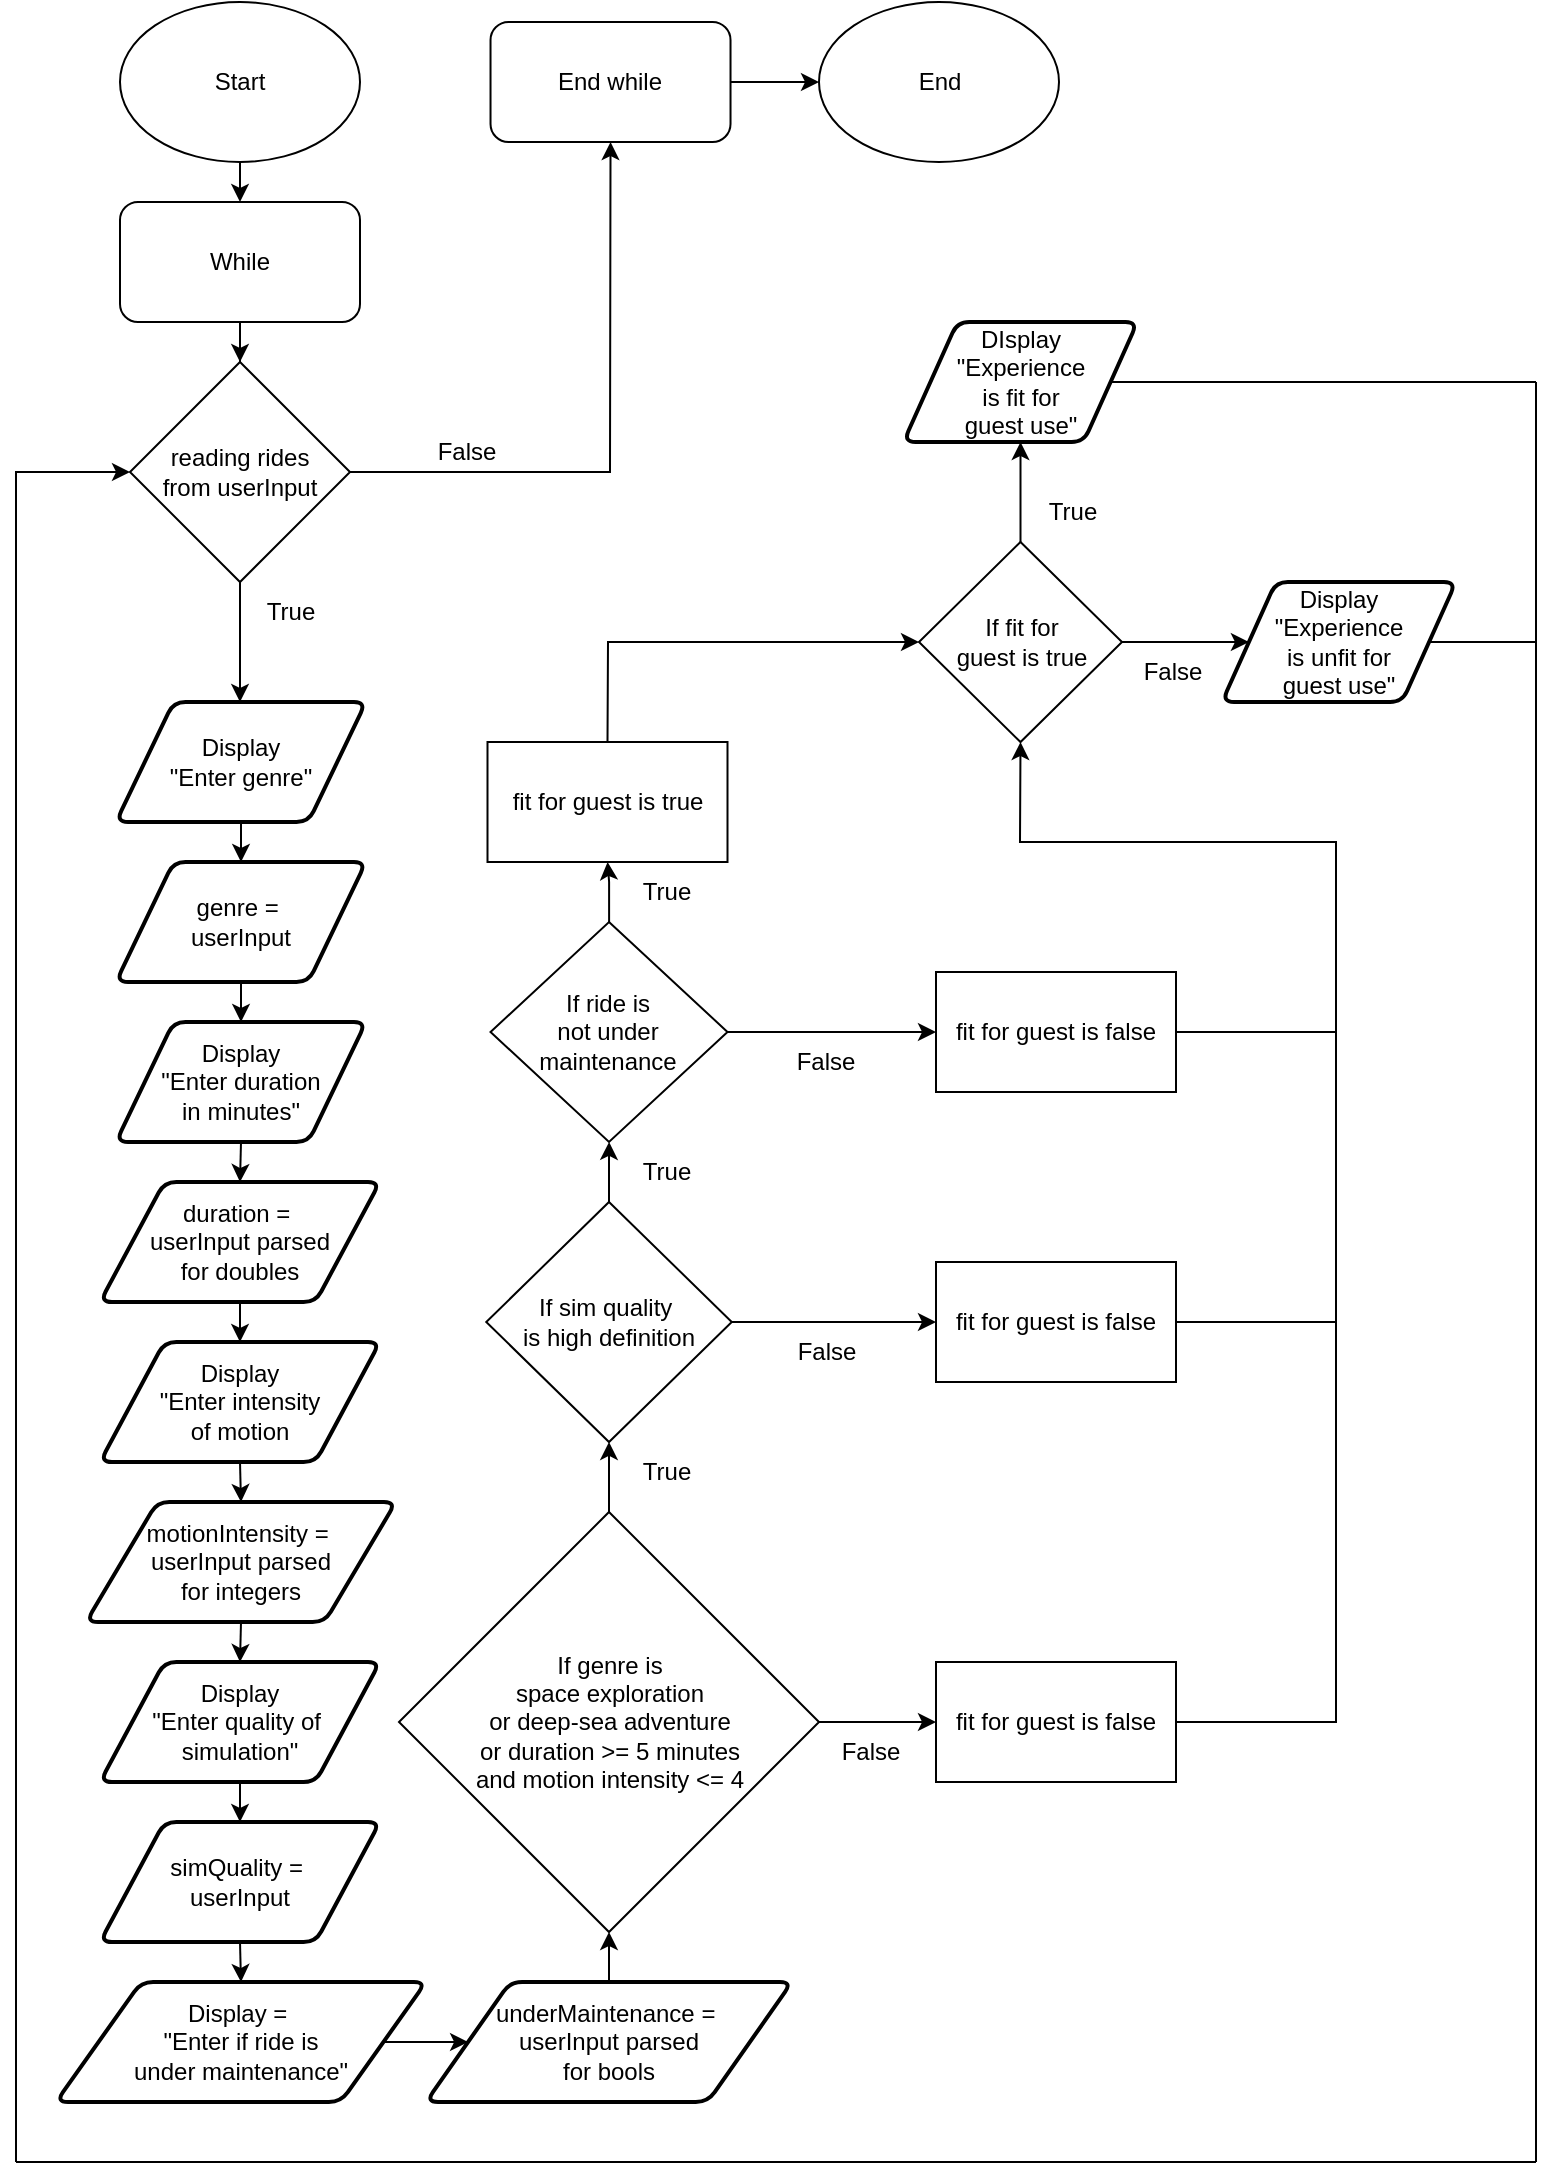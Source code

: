 <mxfile version="23.0.2" type="device">
  <diagram name="Page-1" id="DltFXYaRLbcIovbdO_U5">
    <mxGraphModel dx="1032" dy="1187" grid="1" gridSize="10" guides="1" tooltips="1" connect="1" arrows="1" fold="1" page="1" pageScale="1" pageWidth="850" pageHeight="1100" math="0" shadow="0">
      <root>
        <mxCell id="0" />
        <mxCell id="1" parent="0" />
        <mxCell id="uM5fp7qaklXQpzuL0AsU-1" value="Start" style="ellipse;whiteSpace=wrap;html=1;" vertex="1" parent="1">
          <mxGeometry x="92" width="120" height="80" as="geometry" />
        </mxCell>
        <mxCell id="uM5fp7qaklXQpzuL0AsU-4" value="" style="edgeStyle=orthogonalEdgeStyle;rounded=0;orthogonalLoop=1;jettySize=auto;html=1;" edge="1" parent="1" source="uM5fp7qaklXQpzuL0AsU-2" target="uM5fp7qaklXQpzuL0AsU-3">
          <mxGeometry relative="1" as="geometry" />
        </mxCell>
        <mxCell id="uM5fp7qaklXQpzuL0AsU-2" value="While" style="rounded=1;whiteSpace=wrap;html=1;" vertex="1" parent="1">
          <mxGeometry x="92" y="100" width="120" height="60" as="geometry" />
        </mxCell>
        <mxCell id="uM5fp7qaklXQpzuL0AsU-3" value="reading rides&lt;br&gt;from userInput" style="rhombus;whiteSpace=wrap;html=1;" vertex="1" parent="1">
          <mxGeometry x="97" y="180" width="110" height="110" as="geometry" />
        </mxCell>
        <mxCell id="uM5fp7qaklXQpzuL0AsU-6" value="" style="endArrow=classic;html=1;rounded=0;exitX=0.5;exitY=1;exitDx=0;exitDy=0;entryX=0.5;entryY=0;entryDx=0;entryDy=0;" edge="1" parent="1" target="uM5fp7qaklXQpzuL0AsU-2">
          <mxGeometry width="50" height="50" relative="1" as="geometry">
            <mxPoint x="152" y="80" as="sourcePoint" />
            <mxPoint x="177" y="550" as="targetPoint" />
          </mxGeometry>
        </mxCell>
        <mxCell id="uM5fp7qaklXQpzuL0AsU-7" value="" style="endArrow=classic;html=1;rounded=0;exitX=0.5;exitY=1;exitDx=0;exitDy=0;" edge="1" parent="1" source="uM5fp7qaklXQpzuL0AsU-3">
          <mxGeometry width="50" height="50" relative="1" as="geometry">
            <mxPoint x="127" y="600" as="sourcePoint" />
            <mxPoint x="152" y="350" as="targetPoint" />
          </mxGeometry>
        </mxCell>
        <mxCell id="uM5fp7qaklXQpzuL0AsU-8" value="True" style="text;html=1;align=center;verticalAlign=middle;resizable=0;points=[];autosize=1;strokeColor=none;fillColor=none;" vertex="1" parent="1">
          <mxGeometry x="152" y="290" width="50" height="30" as="geometry" />
        </mxCell>
        <mxCell id="uM5fp7qaklXQpzuL0AsU-9" value="" style="endArrow=classic;html=1;rounded=0;exitX=1;exitY=0.5;exitDx=0;exitDy=0;entryX=0.5;entryY=1;entryDx=0;entryDy=0;" edge="1" parent="1" source="uM5fp7qaklXQpzuL0AsU-3" target="uM5fp7qaklXQpzuL0AsU-72">
          <mxGeometry width="50" height="50" relative="1" as="geometry">
            <mxPoint x="297" y="260" as="sourcePoint" />
            <mxPoint x="320" y="100" as="targetPoint" />
            <Array as="points">
              <mxPoint x="337" y="235" />
            </Array>
          </mxGeometry>
        </mxCell>
        <mxCell id="uM5fp7qaklXQpzuL0AsU-10" value="False" style="text;html=1;align=center;verticalAlign=middle;resizable=0;points=[];autosize=1;strokeColor=none;fillColor=none;" vertex="1" parent="1">
          <mxGeometry x="240" y="210" width="50" height="30" as="geometry" />
        </mxCell>
        <mxCell id="uM5fp7qaklXQpzuL0AsU-12" value="Display&lt;br&gt;&quot;Enter genre&quot;" style="shape=parallelogram;html=1;strokeWidth=2;perimeter=parallelogramPerimeter;whiteSpace=wrap;rounded=1;arcSize=12;size=0.23;" vertex="1" parent="1">
          <mxGeometry x="90" y="350" width="125" height="60" as="geometry" />
        </mxCell>
        <mxCell id="uM5fp7qaklXQpzuL0AsU-13" value="genre =&amp;nbsp;&lt;br&gt;userInput" style="shape=parallelogram;html=1;strokeWidth=2;perimeter=parallelogramPerimeter;whiteSpace=wrap;rounded=1;arcSize=12;size=0.23;" vertex="1" parent="1">
          <mxGeometry x="90" y="430" width="125" height="60" as="geometry" />
        </mxCell>
        <mxCell id="uM5fp7qaklXQpzuL0AsU-14" value="Display&lt;br&gt;&quot;Enter duration&lt;br&gt;in minutes&quot;" style="shape=parallelogram;html=1;strokeWidth=2;perimeter=parallelogramPerimeter;whiteSpace=wrap;rounded=1;arcSize=12;size=0.23;" vertex="1" parent="1">
          <mxGeometry x="90" y="510" width="125" height="60" as="geometry" />
        </mxCell>
        <mxCell id="uM5fp7qaklXQpzuL0AsU-15" value="duration =&amp;nbsp;&lt;br&gt;userInput parsed&lt;br&gt;for doubles" style="shape=parallelogram;html=1;strokeWidth=2;perimeter=parallelogramPerimeter;whiteSpace=wrap;rounded=1;arcSize=12;size=0.23;" vertex="1" parent="1">
          <mxGeometry x="82" y="590" width="140" height="60" as="geometry" />
        </mxCell>
        <mxCell id="uM5fp7qaklXQpzuL0AsU-16" value="Display&lt;br&gt;&quot;Enter intensity &lt;br&gt;of motion" style="shape=parallelogram;html=1;strokeWidth=2;perimeter=parallelogramPerimeter;whiteSpace=wrap;rounded=1;arcSize=12;size=0.23;" vertex="1" parent="1">
          <mxGeometry x="82" y="670" width="140" height="60" as="geometry" />
        </mxCell>
        <mxCell id="uM5fp7qaklXQpzuL0AsU-17" value="motionIntensity =&amp;nbsp;&lt;br&gt;userInput parsed&lt;br&gt;for integers" style="shape=parallelogram;html=1;strokeWidth=2;perimeter=parallelogramPerimeter;whiteSpace=wrap;rounded=1;arcSize=12;size=0.23;" vertex="1" parent="1">
          <mxGeometry x="75" y="750" width="155" height="60" as="geometry" />
        </mxCell>
        <mxCell id="uM5fp7qaklXQpzuL0AsU-18" value="Display&lt;br&gt;&quot;Enter quality of&amp;nbsp;&lt;br&gt;simulation&quot;" style="shape=parallelogram;html=1;strokeWidth=2;perimeter=parallelogramPerimeter;whiteSpace=wrap;rounded=1;arcSize=12;size=0.23;" vertex="1" parent="1">
          <mxGeometry x="82" y="830" width="140" height="60" as="geometry" />
        </mxCell>
        <mxCell id="uM5fp7qaklXQpzuL0AsU-19" value="simQuality =&amp;nbsp;&lt;br&gt;userInput" style="shape=parallelogram;html=1;strokeWidth=2;perimeter=parallelogramPerimeter;whiteSpace=wrap;rounded=1;arcSize=12;size=0.23;" vertex="1" parent="1">
          <mxGeometry x="82" y="910" width="140" height="60" as="geometry" />
        </mxCell>
        <mxCell id="uM5fp7qaklXQpzuL0AsU-20" value="Display =&amp;nbsp;&lt;br&gt;&quot;Enter if ride is&lt;br&gt;under maintenance&quot;" style="shape=parallelogram;html=1;strokeWidth=2;perimeter=parallelogramPerimeter;whiteSpace=wrap;rounded=1;arcSize=12;size=0.23;" vertex="1" parent="1">
          <mxGeometry x="60" y="990" width="185" height="60" as="geometry" />
        </mxCell>
        <mxCell id="uM5fp7qaklXQpzuL0AsU-35" value="" style="edgeStyle=orthogonalEdgeStyle;rounded=0;orthogonalLoop=1;jettySize=auto;html=1;" edge="1" parent="1" source="uM5fp7qaklXQpzuL0AsU-21" target="uM5fp7qaklXQpzuL0AsU-34">
          <mxGeometry relative="1" as="geometry" />
        </mxCell>
        <mxCell id="uM5fp7qaklXQpzuL0AsU-21" value="underMaintenance =&amp;nbsp;&lt;br&gt;userInput parsed&lt;br&gt;for bools" style="shape=parallelogram;html=1;strokeWidth=2;perimeter=parallelogramPerimeter;whiteSpace=wrap;rounded=1;arcSize=12;size=0.23;" vertex="1" parent="1">
          <mxGeometry x="245" y="990" width="183" height="60" as="geometry" />
        </mxCell>
        <mxCell id="uM5fp7qaklXQpzuL0AsU-22" value="" style="endArrow=classic;html=1;rounded=0;exitX=0.5;exitY=1;exitDx=0;exitDy=0;entryX=0.5;entryY=0;entryDx=0;entryDy=0;" edge="1" parent="1" source="uM5fp7qaklXQpzuL0AsU-12" target="uM5fp7qaklXQpzuL0AsU-13">
          <mxGeometry width="50" height="50" relative="1" as="geometry">
            <mxPoint x="460" y="600" as="sourcePoint" />
            <mxPoint x="510" y="550" as="targetPoint" />
          </mxGeometry>
        </mxCell>
        <mxCell id="uM5fp7qaklXQpzuL0AsU-23" value="" style="endArrow=classic;html=1;rounded=0;exitX=0.5;exitY=1;exitDx=0;exitDy=0;entryX=0.5;entryY=0;entryDx=0;entryDy=0;" edge="1" parent="1" source="uM5fp7qaklXQpzuL0AsU-13" target="uM5fp7qaklXQpzuL0AsU-14">
          <mxGeometry width="50" height="50" relative="1" as="geometry">
            <mxPoint x="163" y="420" as="sourcePoint" />
            <mxPoint x="163" y="440" as="targetPoint" />
          </mxGeometry>
        </mxCell>
        <mxCell id="uM5fp7qaklXQpzuL0AsU-24" value="" style="endArrow=classic;html=1;rounded=0;exitX=0.5;exitY=1;exitDx=0;exitDy=0;entryX=0.5;entryY=0;entryDx=0;entryDy=0;" edge="1" parent="1" source="uM5fp7qaklXQpzuL0AsU-14" target="uM5fp7qaklXQpzuL0AsU-15">
          <mxGeometry width="50" height="50" relative="1" as="geometry">
            <mxPoint x="173" y="430" as="sourcePoint" />
            <mxPoint x="173" y="450" as="targetPoint" />
          </mxGeometry>
        </mxCell>
        <mxCell id="uM5fp7qaklXQpzuL0AsU-26" value="" style="endArrow=classic;html=1;rounded=0;exitX=0.5;exitY=1;exitDx=0;exitDy=0;entryX=0.5;entryY=0;entryDx=0;entryDy=0;" edge="1" parent="1" source="uM5fp7qaklXQpzuL0AsU-15" target="uM5fp7qaklXQpzuL0AsU-16">
          <mxGeometry width="50" height="50" relative="1" as="geometry">
            <mxPoint x="150" y="660" as="sourcePoint" />
            <mxPoint x="190" y="660" as="targetPoint" />
          </mxGeometry>
        </mxCell>
        <mxCell id="uM5fp7qaklXQpzuL0AsU-28" value="" style="endArrow=classic;html=1;rounded=0;exitX=0.5;exitY=1;exitDx=0;exitDy=0;entryX=0.5;entryY=0;entryDx=0;entryDy=0;" edge="1" parent="1" source="uM5fp7qaklXQpzuL0AsU-16" target="uM5fp7qaklXQpzuL0AsU-17">
          <mxGeometry width="50" height="50" relative="1" as="geometry">
            <mxPoint x="310" y="730" as="sourcePoint" />
            <mxPoint x="310" y="750" as="targetPoint" />
          </mxGeometry>
        </mxCell>
        <mxCell id="uM5fp7qaklXQpzuL0AsU-29" value="" style="endArrow=classic;html=1;rounded=0;exitX=0.5;exitY=1;exitDx=0;exitDy=0;entryX=0.5;entryY=0;entryDx=0;entryDy=0;" edge="1" parent="1" source="uM5fp7qaklXQpzuL0AsU-17" target="uM5fp7qaklXQpzuL0AsU-18">
          <mxGeometry width="50" height="50" relative="1" as="geometry">
            <mxPoint x="300" y="810" as="sourcePoint" />
            <mxPoint x="300" y="830" as="targetPoint" />
          </mxGeometry>
        </mxCell>
        <mxCell id="uM5fp7qaklXQpzuL0AsU-30" value="" style="endArrow=classic;html=1;rounded=0;exitX=0.5;exitY=1;exitDx=0;exitDy=0;entryX=0.5;entryY=0;entryDx=0;entryDy=0;" edge="1" parent="1" source="uM5fp7qaklXQpzuL0AsU-18" target="uM5fp7qaklXQpzuL0AsU-19">
          <mxGeometry width="50" height="50" relative="1" as="geometry">
            <mxPoint x="310" y="890" as="sourcePoint" />
            <mxPoint x="310" y="910" as="targetPoint" />
          </mxGeometry>
        </mxCell>
        <mxCell id="uM5fp7qaklXQpzuL0AsU-31" value="" style="endArrow=classic;html=1;rounded=0;exitX=0.5;exitY=1;exitDx=0;exitDy=0;entryX=0.5;entryY=0;entryDx=0;entryDy=0;" edge="1" parent="1" source="uM5fp7qaklXQpzuL0AsU-19" target="uM5fp7qaklXQpzuL0AsU-20">
          <mxGeometry width="50" height="50" relative="1" as="geometry">
            <mxPoint x="310" y="930" as="sourcePoint" />
            <mxPoint x="310" y="950" as="targetPoint" />
          </mxGeometry>
        </mxCell>
        <mxCell id="uM5fp7qaklXQpzuL0AsU-32" value="" style="endArrow=classic;html=1;rounded=0;exitX=1;exitY=0.5;exitDx=0;exitDy=0;entryX=0;entryY=0.5;entryDx=0;entryDy=0;" edge="1" parent="1" source="uM5fp7qaklXQpzuL0AsU-20" target="uM5fp7qaklXQpzuL0AsU-21">
          <mxGeometry width="50" height="50" relative="1" as="geometry">
            <mxPoint x="280" y="940" as="sourcePoint" />
            <mxPoint x="280" y="960" as="targetPoint" />
          </mxGeometry>
        </mxCell>
        <mxCell id="uM5fp7qaklXQpzuL0AsU-37" value="" style="edgeStyle=orthogonalEdgeStyle;rounded=0;orthogonalLoop=1;jettySize=auto;html=1;" edge="1" parent="1" source="uM5fp7qaklXQpzuL0AsU-34" target="uM5fp7qaklXQpzuL0AsU-36">
          <mxGeometry relative="1" as="geometry" />
        </mxCell>
        <mxCell id="uM5fp7qaklXQpzuL0AsU-54" value="" style="edgeStyle=orthogonalEdgeStyle;rounded=0;orthogonalLoop=1;jettySize=auto;html=1;" edge="1" parent="1" source="uM5fp7qaklXQpzuL0AsU-34" target="uM5fp7qaklXQpzuL0AsU-52">
          <mxGeometry relative="1" as="geometry" />
        </mxCell>
        <mxCell id="uM5fp7qaklXQpzuL0AsU-34" value="If genre is &lt;br&gt;space exploration &lt;br&gt;or deep-sea adventure &lt;br&gt;or duration &amp;gt;= 5 minutes &lt;br&gt;and motion intensity &amp;lt;= 4" style="rhombus;whiteSpace=wrap;html=1;" vertex="1" parent="1">
          <mxGeometry x="231.5" y="755" width="210" height="210" as="geometry" />
        </mxCell>
        <mxCell id="uM5fp7qaklXQpzuL0AsU-41" value="" style="edgeStyle=orthogonalEdgeStyle;rounded=0;orthogonalLoop=1;jettySize=auto;html=1;" edge="1" parent="1" source="uM5fp7qaklXQpzuL0AsU-36" target="uM5fp7qaklXQpzuL0AsU-40">
          <mxGeometry relative="1" as="geometry" />
        </mxCell>
        <mxCell id="uM5fp7qaklXQpzuL0AsU-48" value="" style="edgeStyle=orthogonalEdgeStyle;rounded=0;orthogonalLoop=1;jettySize=auto;html=1;" edge="1" parent="1" source="uM5fp7qaklXQpzuL0AsU-36" target="uM5fp7qaklXQpzuL0AsU-47">
          <mxGeometry relative="1" as="geometry" />
        </mxCell>
        <mxCell id="uM5fp7qaklXQpzuL0AsU-36" value="If sim quality&amp;nbsp;&lt;br&gt;is high definition" style="rhombus;whiteSpace=wrap;html=1;" vertex="1" parent="1">
          <mxGeometry x="275.13" y="600" width="122.75" height="120" as="geometry" />
        </mxCell>
        <mxCell id="uM5fp7qaklXQpzuL0AsU-38" value="True" style="text;html=1;align=center;verticalAlign=middle;resizable=0;points=[];autosize=1;strokeColor=none;fillColor=none;" vertex="1" parent="1">
          <mxGeometry x="340" y="720" width="50" height="30" as="geometry" />
        </mxCell>
        <mxCell id="uM5fp7qaklXQpzuL0AsU-39" value="False" style="text;html=1;align=center;verticalAlign=middle;resizable=0;points=[];autosize=1;strokeColor=none;fillColor=none;" vertex="1" parent="1">
          <mxGeometry x="441.5" y="860" width="50" height="30" as="geometry" />
        </mxCell>
        <mxCell id="uM5fp7qaklXQpzuL0AsU-44" value="" style="edgeStyle=orthogonalEdgeStyle;rounded=0;orthogonalLoop=1;jettySize=auto;html=1;" edge="1" parent="1" source="uM5fp7qaklXQpzuL0AsU-40" target="uM5fp7qaklXQpzuL0AsU-43">
          <mxGeometry relative="1" as="geometry" />
        </mxCell>
        <mxCell id="uM5fp7qaklXQpzuL0AsU-46" value="" style="edgeStyle=orthogonalEdgeStyle;rounded=0;orthogonalLoop=1;jettySize=auto;html=1;" edge="1" parent="1" source="uM5fp7qaklXQpzuL0AsU-40" target="uM5fp7qaklXQpzuL0AsU-45">
          <mxGeometry relative="1" as="geometry" />
        </mxCell>
        <mxCell id="uM5fp7qaklXQpzuL0AsU-40" value="If ride is&lt;br&gt;not under&lt;br&gt;maintenance" style="rhombus;whiteSpace=wrap;html=1;" vertex="1" parent="1">
          <mxGeometry x="277.26" y="460" width="118.49" height="110" as="geometry" />
        </mxCell>
        <mxCell id="uM5fp7qaklXQpzuL0AsU-42" value="True" style="text;html=1;align=center;verticalAlign=middle;resizable=0;points=[];autosize=1;strokeColor=none;fillColor=none;" vertex="1" parent="1">
          <mxGeometry x="340" y="570" width="50" height="30" as="geometry" />
        </mxCell>
        <mxCell id="uM5fp7qaklXQpzuL0AsU-43" value="fit for guest is true" style="whiteSpace=wrap;html=1;" vertex="1" parent="1">
          <mxGeometry x="275.75" y="370" width="120" height="60" as="geometry" />
        </mxCell>
        <mxCell id="uM5fp7qaklXQpzuL0AsU-45" value="fit for guest is false" style="whiteSpace=wrap;html=1;" vertex="1" parent="1">
          <mxGeometry x="500" y="485" width="120" height="60" as="geometry" />
        </mxCell>
        <mxCell id="uM5fp7qaklXQpzuL0AsU-47" value="fit for guest is false" style="whiteSpace=wrap;html=1;" vertex="1" parent="1">
          <mxGeometry x="500" y="630" width="120" height="60" as="geometry" />
        </mxCell>
        <mxCell id="uM5fp7qaklXQpzuL0AsU-49" value="False" style="text;strokeColor=none;align=center;fillColor=none;html=1;verticalAlign=middle;whiteSpace=wrap;rounded=0;" vertex="1" parent="1">
          <mxGeometry x="415" y="515" width="60" height="30" as="geometry" />
        </mxCell>
        <mxCell id="uM5fp7qaklXQpzuL0AsU-50" value="False" style="text;html=1;align=center;verticalAlign=middle;resizable=0;points=[];autosize=1;strokeColor=none;fillColor=none;" vertex="1" parent="1">
          <mxGeometry x="420" y="660" width="50" height="30" as="geometry" />
        </mxCell>
        <mxCell id="uM5fp7qaklXQpzuL0AsU-52" value="fit for guest is false" style="whiteSpace=wrap;html=1;" vertex="1" parent="1">
          <mxGeometry x="500" y="830" width="120" height="60" as="geometry" />
        </mxCell>
        <mxCell id="uM5fp7qaklXQpzuL0AsU-56" value="If fit for &lt;br&gt;guest is true" style="rhombus;whiteSpace=wrap;html=1;" vertex="1" parent="1">
          <mxGeometry x="491.5" y="270" width="101.5" height="100" as="geometry" />
        </mxCell>
        <mxCell id="uM5fp7qaklXQpzuL0AsU-57" value="" style="endArrow=classic;html=1;rounded=0;exitX=1;exitY=0.5;exitDx=0;exitDy=0;entryX=0.5;entryY=1;entryDx=0;entryDy=0;" edge="1" parent="1" source="uM5fp7qaklXQpzuL0AsU-52" target="uM5fp7qaklXQpzuL0AsU-56">
          <mxGeometry width="50" height="50" relative="1" as="geometry">
            <mxPoint x="770" y="640" as="sourcePoint" />
            <mxPoint x="640" y="310" as="targetPoint" />
            <Array as="points">
              <mxPoint x="700" y="860" />
              <mxPoint x="700" y="670" />
              <mxPoint x="700" y="420" />
              <mxPoint x="542" y="420" />
            </Array>
          </mxGeometry>
        </mxCell>
        <mxCell id="uM5fp7qaklXQpzuL0AsU-60" value="" style="endArrow=none;html=1;rounded=0;exitX=1;exitY=0.5;exitDx=0;exitDy=0;" edge="1" parent="1" source="uM5fp7qaklXQpzuL0AsU-45">
          <mxGeometry width="50" height="50" relative="1" as="geometry">
            <mxPoint x="490" y="610" as="sourcePoint" />
            <mxPoint x="700" y="515" as="targetPoint" />
          </mxGeometry>
        </mxCell>
        <mxCell id="uM5fp7qaklXQpzuL0AsU-61" value="" style="endArrow=none;html=1;rounded=0;exitX=1;exitY=0.5;exitDx=0;exitDy=0;" edge="1" parent="1" source="uM5fp7qaklXQpzuL0AsU-47">
          <mxGeometry width="50" height="50" relative="1" as="geometry">
            <mxPoint x="490" y="610" as="sourcePoint" />
            <mxPoint x="700" y="660" as="targetPoint" />
          </mxGeometry>
        </mxCell>
        <mxCell id="uM5fp7qaklXQpzuL0AsU-63" value="" style="endArrow=classic;html=1;rounded=0;entryX=0;entryY=0.5;entryDx=0;entryDy=0;exitX=0.5;exitY=0;exitDx=0;exitDy=0;" edge="1" parent="1" source="uM5fp7qaklXQpzuL0AsU-43" target="uM5fp7qaklXQpzuL0AsU-56">
          <mxGeometry width="50" height="50" relative="1" as="geometry">
            <mxPoint x="320" y="340" as="sourcePoint" />
            <mxPoint x="370" y="270" as="targetPoint" />
            <Array as="points">
              <mxPoint x="336" y="320" />
            </Array>
          </mxGeometry>
        </mxCell>
        <mxCell id="uM5fp7qaklXQpzuL0AsU-64" value="" style="endArrow=classic;html=1;rounded=0;exitX=0.5;exitY=0;exitDx=0;exitDy=0;entryX=0.5;entryY=1;entryDx=0;entryDy=0;" edge="1" parent="1" source="uM5fp7qaklXQpzuL0AsU-56" target="uM5fp7qaklXQpzuL0AsU-69">
          <mxGeometry width="50" height="50" relative="1" as="geometry">
            <mxPoint x="520" y="230" as="sourcePoint" />
            <mxPoint x="542" y="210" as="targetPoint" />
          </mxGeometry>
        </mxCell>
        <mxCell id="uM5fp7qaklXQpzuL0AsU-65" value="" style="endArrow=classic;html=1;rounded=0;exitX=1;exitY=0.5;exitDx=0;exitDy=0;entryX=0;entryY=0.5;entryDx=0;entryDy=0;" edge="1" parent="1" source="uM5fp7qaklXQpzuL0AsU-56" target="uM5fp7qaklXQpzuL0AsU-70">
          <mxGeometry width="50" height="50" relative="1" as="geometry">
            <mxPoint x="640" y="310" as="sourcePoint" />
            <mxPoint x="670" y="320" as="targetPoint" />
          </mxGeometry>
        </mxCell>
        <mxCell id="uM5fp7qaklXQpzuL0AsU-66" value="False" style="text;html=1;align=center;verticalAlign=middle;resizable=0;points=[];autosize=1;strokeColor=none;fillColor=none;" vertex="1" parent="1">
          <mxGeometry x="593" y="320" width="50" height="30" as="geometry" />
        </mxCell>
        <mxCell id="uM5fp7qaklXQpzuL0AsU-67" value="True" style="text;html=1;align=center;verticalAlign=middle;resizable=0;points=[];autosize=1;strokeColor=none;fillColor=none;" vertex="1" parent="1">
          <mxGeometry x="340" y="430" width="50" height="30" as="geometry" />
        </mxCell>
        <mxCell id="uM5fp7qaklXQpzuL0AsU-68" value="True" style="text;html=1;align=center;verticalAlign=middle;resizable=0;points=[];autosize=1;strokeColor=none;fillColor=none;" vertex="1" parent="1">
          <mxGeometry x="543" y="240" width="50" height="30" as="geometry" />
        </mxCell>
        <mxCell id="uM5fp7qaklXQpzuL0AsU-69" value="DIsplay&lt;br&gt;&quot;Experience&lt;br&gt;is fit for&lt;br&gt;guest use&quot;" style="shape=parallelogram;html=1;strokeWidth=2;perimeter=parallelogramPerimeter;whiteSpace=wrap;rounded=1;arcSize=12;size=0.23;" vertex="1" parent="1">
          <mxGeometry x="483.75" y="160" width="117" height="60" as="geometry" />
        </mxCell>
        <mxCell id="uM5fp7qaklXQpzuL0AsU-70" value="Display&lt;br&gt;&quot;Experience &lt;br&gt;is unfit for &lt;br&gt;guest use&quot;" style="shape=parallelogram;html=1;strokeWidth=2;perimeter=parallelogramPerimeter;whiteSpace=wrap;rounded=1;arcSize=12;size=0.23;" vertex="1" parent="1">
          <mxGeometry x="643" y="290" width="117" height="60" as="geometry" />
        </mxCell>
        <mxCell id="uM5fp7qaklXQpzuL0AsU-84" value="" style="edgeStyle=orthogonalEdgeStyle;rounded=0;orthogonalLoop=1;jettySize=auto;html=1;" edge="1" parent="1" source="uM5fp7qaklXQpzuL0AsU-72" target="uM5fp7qaklXQpzuL0AsU-83">
          <mxGeometry relative="1" as="geometry" />
        </mxCell>
        <mxCell id="uM5fp7qaklXQpzuL0AsU-72" value="End while" style="rounded=1;whiteSpace=wrap;html=1;" vertex="1" parent="1">
          <mxGeometry x="277.26" y="10" width="120" height="60" as="geometry" />
        </mxCell>
        <mxCell id="uM5fp7qaklXQpzuL0AsU-78" value="" style="endArrow=classic;html=1;rounded=0;entryX=0;entryY=0.5;entryDx=0;entryDy=0;" edge="1" parent="1" target="uM5fp7qaklXQpzuL0AsU-3">
          <mxGeometry width="50" height="50" relative="1" as="geometry">
            <mxPoint x="40" y="1080" as="sourcePoint" />
            <mxPoint x="40" y="230" as="targetPoint" />
            <Array as="points">
              <mxPoint x="40" y="235" />
            </Array>
          </mxGeometry>
        </mxCell>
        <mxCell id="uM5fp7qaklXQpzuL0AsU-79" value="" style="endArrow=none;html=1;rounded=0;" edge="1" parent="1">
          <mxGeometry width="50" height="50" relative="1" as="geometry">
            <mxPoint x="40" y="1080" as="sourcePoint" />
            <mxPoint x="800" y="1080" as="targetPoint" />
            <Array as="points">
              <mxPoint x="280" y="1080" />
            </Array>
          </mxGeometry>
        </mxCell>
        <mxCell id="uM5fp7qaklXQpzuL0AsU-80" value="" style="endArrow=none;html=1;rounded=0;" edge="1" parent="1">
          <mxGeometry width="50" height="50" relative="1" as="geometry">
            <mxPoint x="800" y="1080" as="sourcePoint" />
            <mxPoint x="800" y="190" as="targetPoint" />
          </mxGeometry>
        </mxCell>
        <mxCell id="uM5fp7qaklXQpzuL0AsU-81" value="" style="endArrow=none;html=1;rounded=0;exitX=1;exitY=0.5;exitDx=0;exitDy=0;" edge="1" parent="1" source="uM5fp7qaklXQpzuL0AsU-70">
          <mxGeometry width="50" height="50" relative="1" as="geometry">
            <mxPoint x="430" y="610" as="sourcePoint" />
            <mxPoint x="800" y="320" as="targetPoint" />
          </mxGeometry>
        </mxCell>
        <mxCell id="uM5fp7qaklXQpzuL0AsU-82" value="" style="endArrow=none;html=1;rounded=0;exitX=1;exitY=0.5;exitDx=0;exitDy=0;" edge="1" parent="1" source="uM5fp7qaklXQpzuL0AsU-69">
          <mxGeometry width="50" height="50" relative="1" as="geometry">
            <mxPoint x="430" y="610" as="sourcePoint" />
            <mxPoint x="800" y="190" as="targetPoint" />
          </mxGeometry>
        </mxCell>
        <mxCell id="uM5fp7qaklXQpzuL0AsU-83" value="End" style="ellipse;whiteSpace=wrap;html=1;" vertex="1" parent="1">
          <mxGeometry x="441.5" width="120" height="80" as="geometry" />
        </mxCell>
      </root>
    </mxGraphModel>
  </diagram>
</mxfile>
